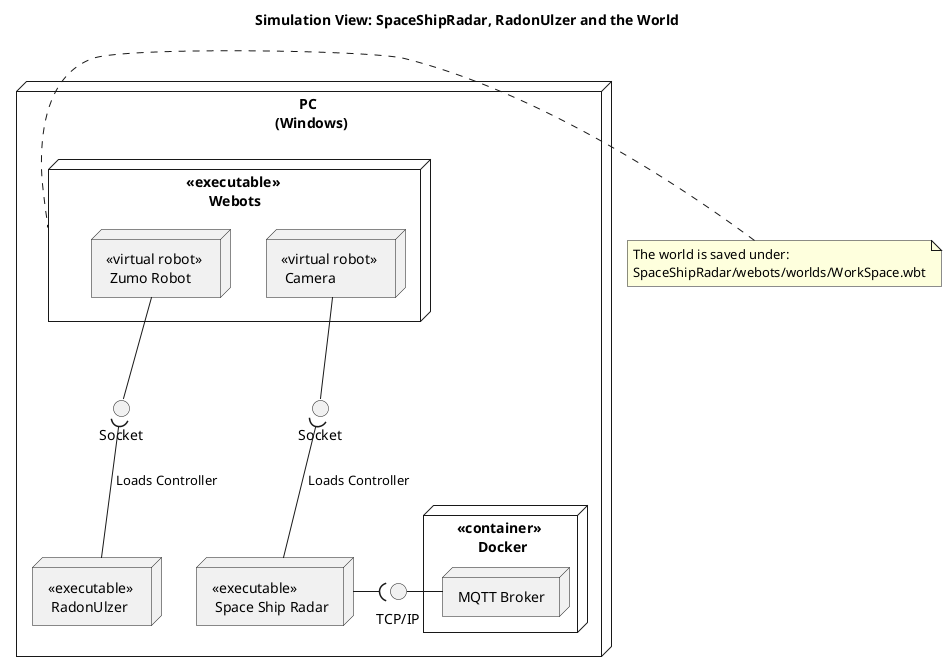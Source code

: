 @startuml deployment
title Simulation View: SpaceShipRadar, RadonUlzer and the World


node "PC \n (Windows)" {
    node "<<container>> \n Docker" as Docker{
        node "MQTT Broker" as broker
    }

    node "<<executable>> \n Webots " as Webots {
        node "<<virtual robot>> \n Zumo Robot" as ZumoRobot
        node "<<virtual robot>> \n Camera" as Camera
    }

    node "<<executable>> \n RadonUlzer" as RadonUlzer
    node "<<executable>> \n Space Ship Radar" as SSR

    interface "Socket" as iZumoRobotSocket
    interface "Socket" as iZumoComSystemRobotSocket

    interface "TCP/IP" as iNetwork

}


Camera -- iZumoComSystemRobotSocket
iZumoComSystemRobotSocket )-- SSR : " Loads Controller"


ZumoRobot -- iZumoRobotSocket
iZumoRobotSocket  )--  RadonUlzer : " Loads Controller"


SSR -( iNetwork
iNetwork -right- broker

note left of Webots 
The world is saved under: 
SpaceShipRadar/webots/worlds/WorkSpace.wbt
end note

@enduml